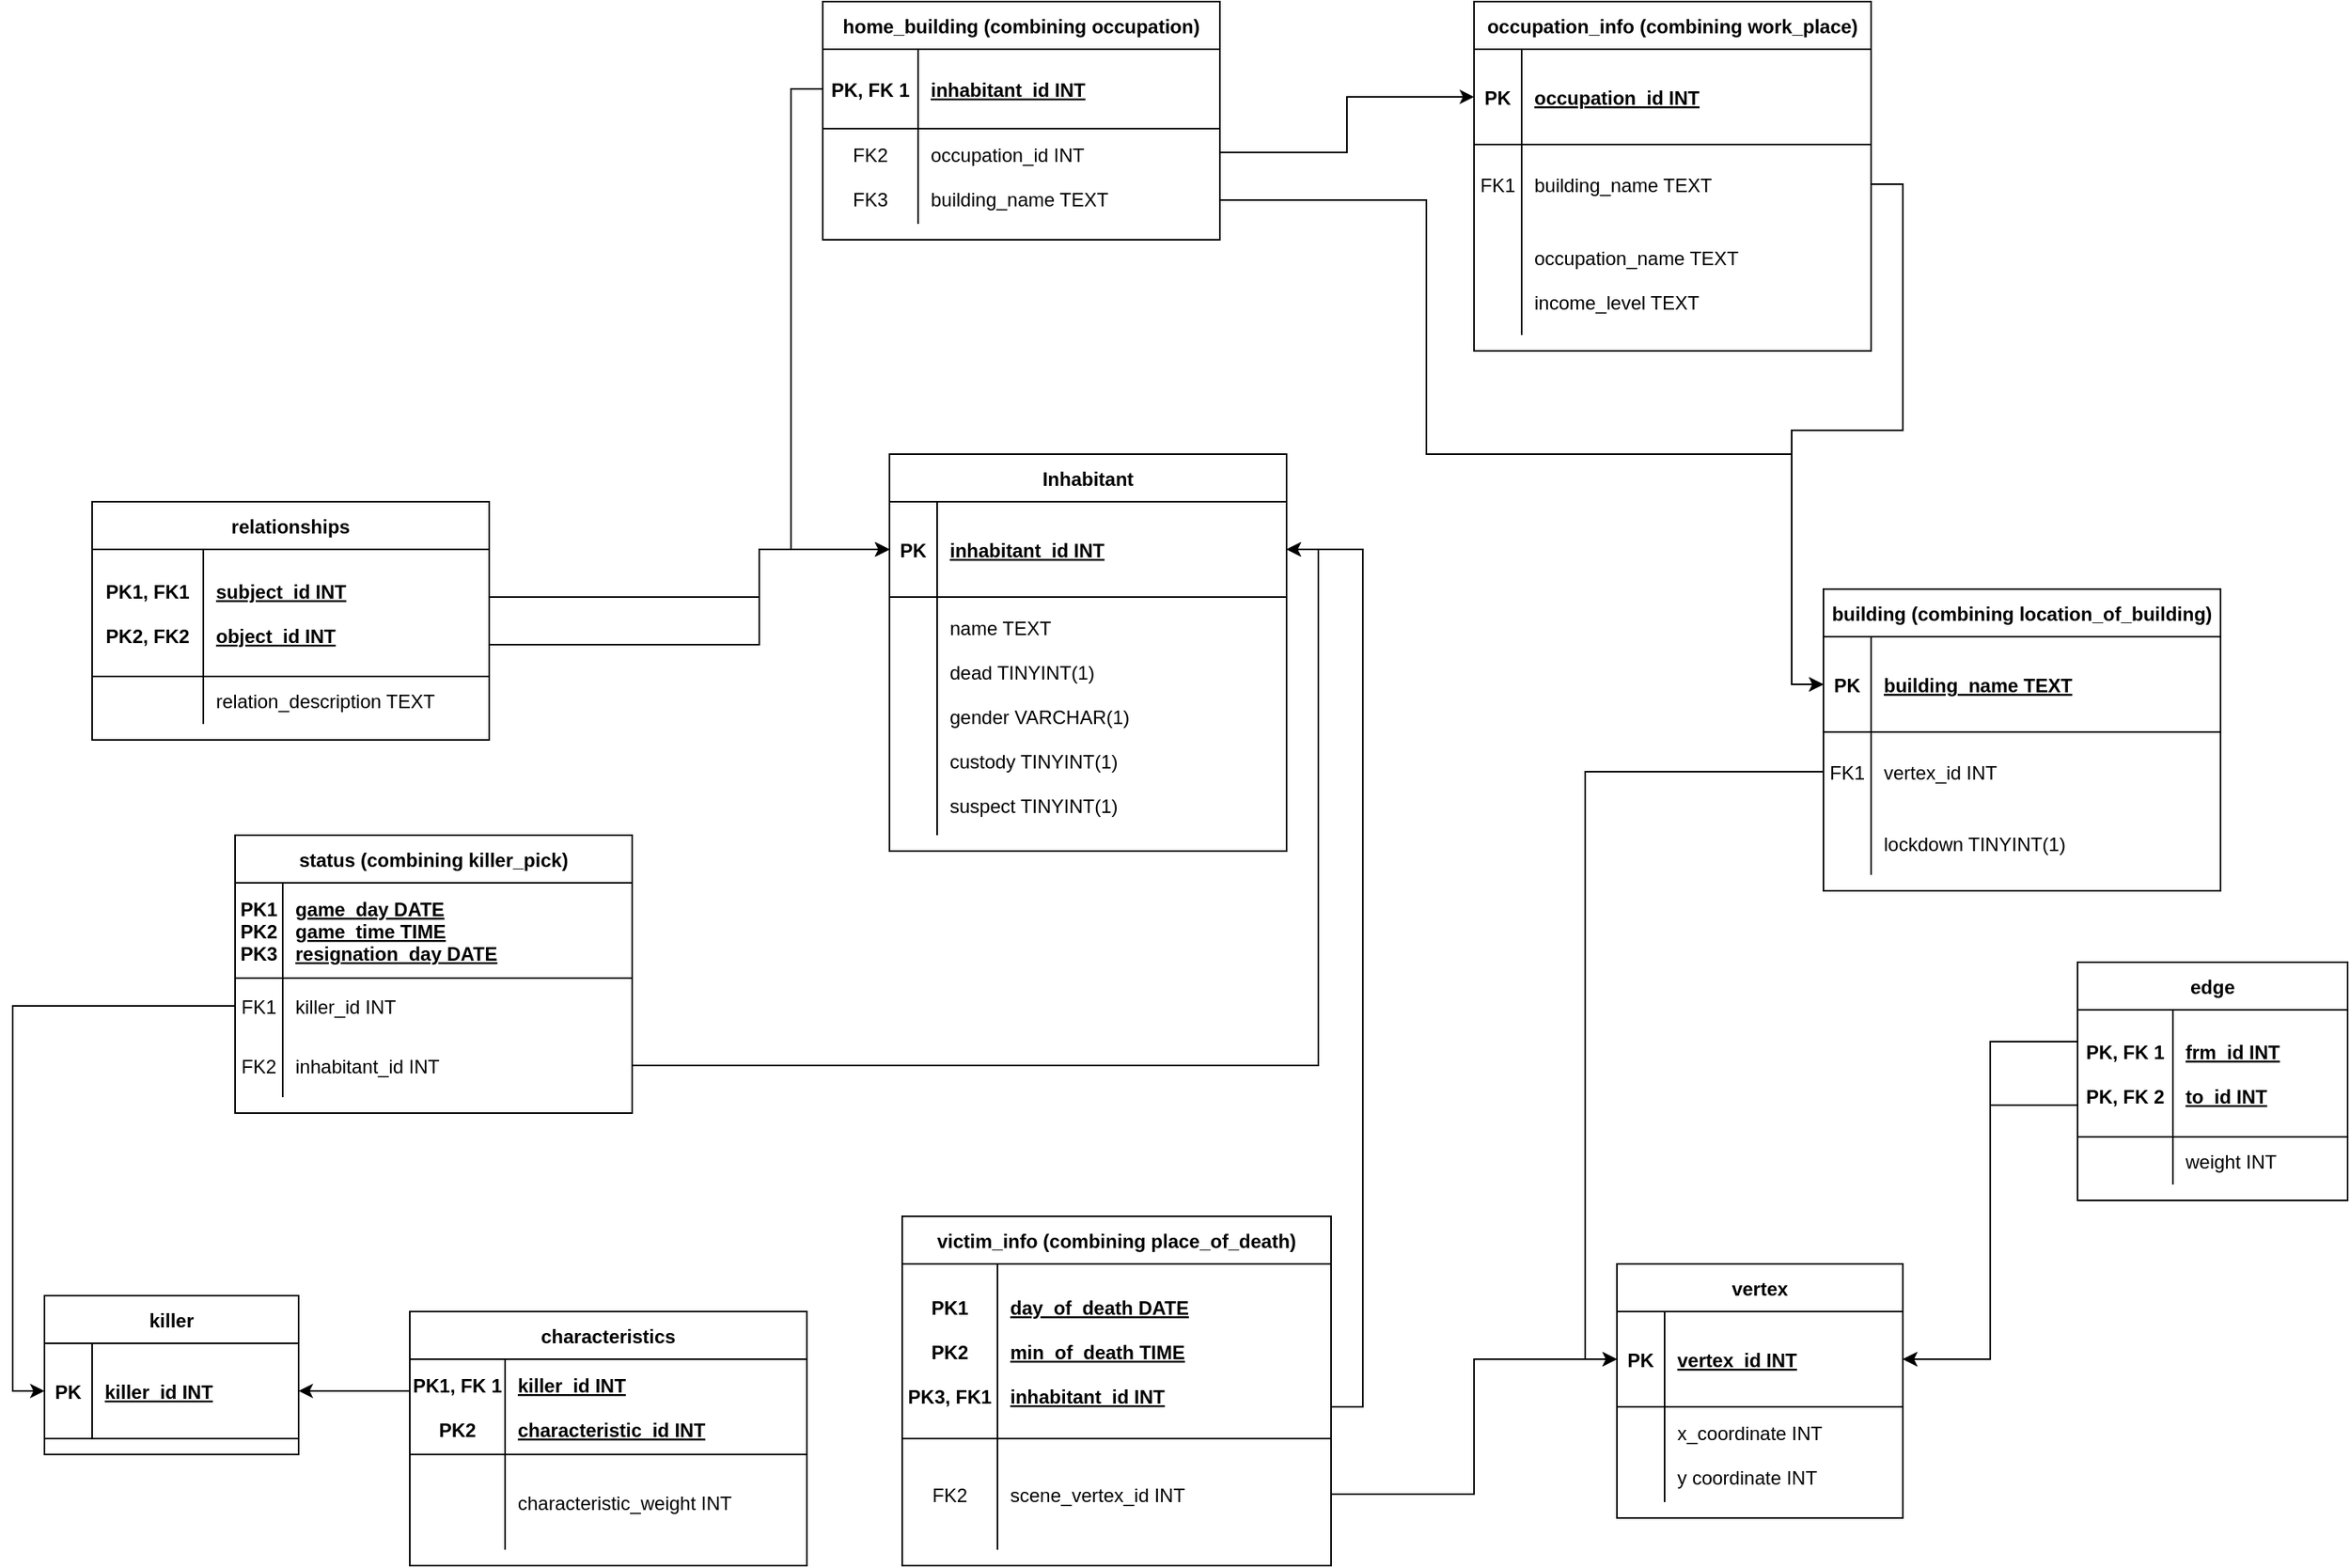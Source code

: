 <mxfile version="22.1.4" type="github">
  <diagram id="R2lEEEUBdFMjLlhIrx00" name="Page-1">
    <mxGraphModel dx="1789" dy="1145" grid="1" gridSize="10" guides="1" tooltips="1" connect="1" arrows="1" fold="1" page="1" pageScale="1" pageWidth="1654" pageHeight="1169" math="0" shadow="0" extFonts="Permanent Marker^https://fonts.googleapis.com/css?family=Permanent+Marker">
      <root>
        <mxCell id="0" />
        <mxCell id="1" parent="0" />
        <mxCell id="hDI65i86iHE2g4BytnGq-3" value="occupation_info (combining work_place)" style="shape=table;startSize=30;container=1;collapsible=1;childLayout=tableLayout;fixedRows=1;rowLines=0;fontStyle=1;align=center;resizeLast=1;" vertex="1" parent="1">
          <mxGeometry x="1070" y="25" width="250" height="220" as="geometry" />
        </mxCell>
        <mxCell id="hDI65i86iHE2g4BytnGq-4" value="" style="shape=partialRectangle;collapsible=0;dropTarget=0;pointerEvents=0;fillColor=none;points=[[0,0.5],[1,0.5]];portConstraint=eastwest;top=0;left=0;right=0;bottom=1;" vertex="1" parent="hDI65i86iHE2g4BytnGq-3">
          <mxGeometry y="30" width="250" height="60" as="geometry" />
        </mxCell>
        <mxCell id="hDI65i86iHE2g4BytnGq-5" value="PK" style="shape=partialRectangle;overflow=hidden;connectable=0;fillColor=none;top=0;left=0;bottom=0;right=0;fontStyle=1;" vertex="1" parent="hDI65i86iHE2g4BytnGq-4">
          <mxGeometry width="30" height="60" as="geometry">
            <mxRectangle width="30" height="60" as="alternateBounds" />
          </mxGeometry>
        </mxCell>
        <mxCell id="hDI65i86iHE2g4BytnGq-6" value="occupation_id INT" style="shape=partialRectangle;overflow=hidden;connectable=0;fillColor=none;top=0;left=0;bottom=0;right=0;align=left;spacingLeft=6;fontStyle=5;" vertex="1" parent="hDI65i86iHE2g4BytnGq-4">
          <mxGeometry x="30" width="220" height="60" as="geometry">
            <mxRectangle width="220" height="60" as="alternateBounds" />
          </mxGeometry>
        </mxCell>
        <mxCell id="hDI65i86iHE2g4BytnGq-183" value="" style="shape=partialRectangle;collapsible=0;dropTarget=0;pointerEvents=0;fillColor=none;points=[[0,0.5],[1,0.5]];portConstraint=eastwest;top=0;left=0;right=0;bottom=0;" vertex="1" parent="hDI65i86iHE2g4BytnGq-3">
          <mxGeometry y="90" width="250" height="50" as="geometry" />
        </mxCell>
        <mxCell id="hDI65i86iHE2g4BytnGq-184" value="FK1" style="shape=partialRectangle;overflow=hidden;connectable=0;fillColor=none;top=0;left=0;bottom=0;right=0;" vertex="1" parent="hDI65i86iHE2g4BytnGq-183">
          <mxGeometry width="30" height="50" as="geometry">
            <mxRectangle width="30" height="50" as="alternateBounds" />
          </mxGeometry>
        </mxCell>
        <mxCell id="hDI65i86iHE2g4BytnGq-185" value="building_name TEXT" style="shape=partialRectangle;overflow=hidden;connectable=0;fillColor=none;top=0;left=0;bottom=0;right=0;align=left;spacingLeft=6;" vertex="1" parent="hDI65i86iHE2g4BytnGq-183">
          <mxGeometry x="30" width="220" height="50" as="geometry">
            <mxRectangle width="220" height="50" as="alternateBounds" />
          </mxGeometry>
        </mxCell>
        <mxCell id="hDI65i86iHE2g4BytnGq-10" value="" style="shape=partialRectangle;collapsible=0;dropTarget=0;pointerEvents=0;fillColor=none;points=[[0,0.5],[1,0.5]];portConstraint=eastwest;top=0;left=0;right=0;bottom=0;" vertex="1" parent="hDI65i86iHE2g4BytnGq-3">
          <mxGeometry y="140" width="250" height="70" as="geometry" />
        </mxCell>
        <mxCell id="hDI65i86iHE2g4BytnGq-11" value="" style="shape=partialRectangle;overflow=hidden;connectable=0;fillColor=none;top=0;left=0;bottom=0;right=0;" vertex="1" parent="hDI65i86iHE2g4BytnGq-10">
          <mxGeometry width="30" height="70" as="geometry">
            <mxRectangle width="30" height="70" as="alternateBounds" />
          </mxGeometry>
        </mxCell>
        <mxCell id="hDI65i86iHE2g4BytnGq-12" value="occupation_name TEXT&#xa;&#xa;income_level TEXT" style="shape=partialRectangle;overflow=hidden;connectable=0;fillColor=none;top=0;left=0;bottom=0;right=0;align=left;spacingLeft=6;" vertex="1" parent="hDI65i86iHE2g4BytnGq-10">
          <mxGeometry x="30" width="220" height="70" as="geometry">
            <mxRectangle width="220" height="70" as="alternateBounds" />
          </mxGeometry>
        </mxCell>
        <mxCell id="hDI65i86iHE2g4BytnGq-13" value="building (combining location_of_building)" style="shape=table;startSize=30;container=1;collapsible=1;childLayout=tableLayout;fixedRows=1;rowLines=0;fontStyle=1;align=center;resizeLast=1;" vertex="1" parent="1">
          <mxGeometry x="1290" y="395" width="250" height="190" as="geometry" />
        </mxCell>
        <mxCell id="hDI65i86iHE2g4BytnGq-14" value="" style="shape=partialRectangle;collapsible=0;dropTarget=0;pointerEvents=0;fillColor=none;points=[[0,0.5],[1,0.5]];portConstraint=eastwest;top=0;left=0;right=0;bottom=1;" vertex="1" parent="hDI65i86iHE2g4BytnGq-13">
          <mxGeometry y="30" width="250" height="60" as="geometry" />
        </mxCell>
        <mxCell id="hDI65i86iHE2g4BytnGq-15" value="PK" style="shape=partialRectangle;overflow=hidden;connectable=0;fillColor=none;top=0;left=0;bottom=0;right=0;fontStyle=1;" vertex="1" parent="hDI65i86iHE2g4BytnGq-14">
          <mxGeometry width="30" height="60" as="geometry">
            <mxRectangle width="30" height="60" as="alternateBounds" />
          </mxGeometry>
        </mxCell>
        <mxCell id="hDI65i86iHE2g4BytnGq-16" value="building_name TEXT" style="shape=partialRectangle;overflow=hidden;connectable=0;fillColor=none;top=0;left=0;bottom=0;right=0;align=left;spacingLeft=6;fontStyle=5;" vertex="1" parent="hDI65i86iHE2g4BytnGq-14">
          <mxGeometry x="30" width="220" height="60" as="geometry">
            <mxRectangle width="220" height="60" as="alternateBounds" />
          </mxGeometry>
        </mxCell>
        <mxCell id="hDI65i86iHE2g4BytnGq-17" value="" style="shape=partialRectangle;collapsible=0;dropTarget=0;pointerEvents=0;fillColor=none;points=[[0,0.5],[1,0.5]];portConstraint=eastwest;top=0;left=0;right=0;bottom=0;" vertex="1" parent="hDI65i86iHE2g4BytnGq-13">
          <mxGeometry y="90" width="250" height="50" as="geometry" />
        </mxCell>
        <mxCell id="hDI65i86iHE2g4BytnGq-18" value="FK1" style="shape=partialRectangle;overflow=hidden;connectable=0;fillColor=none;top=0;left=0;bottom=0;right=0;" vertex="1" parent="hDI65i86iHE2g4BytnGq-17">
          <mxGeometry width="30" height="50" as="geometry">
            <mxRectangle width="30" height="50" as="alternateBounds" />
          </mxGeometry>
        </mxCell>
        <mxCell id="hDI65i86iHE2g4BytnGq-19" value="vertex_id INT" style="shape=partialRectangle;overflow=hidden;connectable=0;fillColor=none;top=0;left=0;bottom=0;right=0;align=left;spacingLeft=6;" vertex="1" parent="hDI65i86iHE2g4BytnGq-17">
          <mxGeometry x="30" width="220" height="50" as="geometry">
            <mxRectangle width="220" height="50" as="alternateBounds" />
          </mxGeometry>
        </mxCell>
        <mxCell id="hDI65i86iHE2g4BytnGq-20" value="" style="shape=partialRectangle;collapsible=0;dropTarget=0;pointerEvents=0;fillColor=none;points=[[0,0.5],[1,0.5]];portConstraint=eastwest;top=0;left=0;right=0;bottom=0;" vertex="1" parent="hDI65i86iHE2g4BytnGq-13">
          <mxGeometry y="140" width="250" height="40" as="geometry" />
        </mxCell>
        <mxCell id="hDI65i86iHE2g4BytnGq-21" value="" style="shape=partialRectangle;overflow=hidden;connectable=0;fillColor=none;top=0;left=0;bottom=0;right=0;" vertex="1" parent="hDI65i86iHE2g4BytnGq-20">
          <mxGeometry width="30" height="40" as="geometry">
            <mxRectangle width="30" height="40" as="alternateBounds" />
          </mxGeometry>
        </mxCell>
        <mxCell id="hDI65i86iHE2g4BytnGq-22" value="lockdown TINYINT(1)" style="shape=partialRectangle;overflow=hidden;connectable=0;fillColor=none;top=0;left=0;bottom=0;right=0;align=left;spacingLeft=6;" vertex="1" parent="hDI65i86iHE2g4BytnGq-20">
          <mxGeometry x="30" width="220" height="40" as="geometry">
            <mxRectangle width="220" height="40" as="alternateBounds" />
          </mxGeometry>
        </mxCell>
        <mxCell id="hDI65i86iHE2g4BytnGq-23" value="vertex" style="shape=table;startSize=30;container=1;collapsible=1;childLayout=tableLayout;fixedRows=1;rowLines=0;fontStyle=1;align=center;resizeLast=1;" vertex="1" parent="1">
          <mxGeometry x="1160" y="820" width="180" height="160" as="geometry" />
        </mxCell>
        <mxCell id="hDI65i86iHE2g4BytnGq-24" value="" style="shape=partialRectangle;collapsible=0;dropTarget=0;pointerEvents=0;fillColor=none;points=[[0,0.5],[1,0.5]];portConstraint=eastwest;top=0;left=0;right=0;bottom=1;" vertex="1" parent="hDI65i86iHE2g4BytnGq-23">
          <mxGeometry y="30" width="180" height="60" as="geometry" />
        </mxCell>
        <mxCell id="hDI65i86iHE2g4BytnGq-25" value="PK" style="shape=partialRectangle;overflow=hidden;connectable=0;fillColor=none;top=0;left=0;bottom=0;right=0;fontStyle=1;" vertex="1" parent="hDI65i86iHE2g4BytnGq-24">
          <mxGeometry width="30" height="60" as="geometry">
            <mxRectangle width="30" height="60" as="alternateBounds" />
          </mxGeometry>
        </mxCell>
        <mxCell id="hDI65i86iHE2g4BytnGq-26" value="vertex_id INT" style="shape=partialRectangle;overflow=hidden;connectable=0;fillColor=none;top=0;left=0;bottom=0;right=0;align=left;spacingLeft=6;fontStyle=5;" vertex="1" parent="hDI65i86iHE2g4BytnGq-24">
          <mxGeometry x="30" width="150" height="60" as="geometry">
            <mxRectangle width="150" height="60" as="alternateBounds" />
          </mxGeometry>
        </mxCell>
        <mxCell id="hDI65i86iHE2g4BytnGq-30" value="" style="shape=partialRectangle;collapsible=0;dropTarget=0;pointerEvents=0;fillColor=none;points=[[0,0.5],[1,0.5]];portConstraint=eastwest;top=0;left=0;right=0;bottom=0;" vertex="1" parent="hDI65i86iHE2g4BytnGq-23">
          <mxGeometry y="90" width="180" height="60" as="geometry" />
        </mxCell>
        <mxCell id="hDI65i86iHE2g4BytnGq-31" value="" style="shape=partialRectangle;overflow=hidden;connectable=0;fillColor=none;top=0;left=0;bottom=0;right=0;" vertex="1" parent="hDI65i86iHE2g4BytnGq-30">
          <mxGeometry width="30" height="60" as="geometry">
            <mxRectangle width="30" height="60" as="alternateBounds" />
          </mxGeometry>
        </mxCell>
        <mxCell id="hDI65i86iHE2g4BytnGq-32" value="x_coordinate INT&#xa;&#xa;y coordinate INT" style="shape=partialRectangle;overflow=hidden;connectable=0;fillColor=none;top=0;left=0;bottom=0;right=0;align=left;spacingLeft=6;" vertex="1" parent="hDI65i86iHE2g4BytnGq-30">
          <mxGeometry x="30" width="150" height="60" as="geometry">
            <mxRectangle width="150" height="60" as="alternateBounds" />
          </mxGeometry>
        </mxCell>
        <mxCell id="hDI65i86iHE2g4BytnGq-53" value="killer" style="shape=table;startSize=30;container=1;collapsible=1;childLayout=tableLayout;fixedRows=1;rowLines=0;fontStyle=1;align=center;resizeLast=1;" vertex="1" parent="1">
          <mxGeometry x="170" y="840" width="160" height="100" as="geometry" />
        </mxCell>
        <mxCell id="hDI65i86iHE2g4BytnGq-54" value="" style="shape=partialRectangle;collapsible=0;dropTarget=0;pointerEvents=0;fillColor=none;points=[[0,0.5],[1,0.5]];portConstraint=eastwest;top=0;left=0;right=0;bottom=1;" vertex="1" parent="hDI65i86iHE2g4BytnGq-53">
          <mxGeometry y="30" width="160" height="60" as="geometry" />
        </mxCell>
        <mxCell id="hDI65i86iHE2g4BytnGq-55" value="PK" style="shape=partialRectangle;overflow=hidden;connectable=0;fillColor=none;top=0;left=0;bottom=0;right=0;fontStyle=1;" vertex="1" parent="hDI65i86iHE2g4BytnGq-54">
          <mxGeometry width="30" height="60" as="geometry">
            <mxRectangle width="30" height="60" as="alternateBounds" />
          </mxGeometry>
        </mxCell>
        <mxCell id="hDI65i86iHE2g4BytnGq-56" value="killer_id INT" style="shape=partialRectangle;overflow=hidden;connectable=0;fillColor=none;top=0;left=0;bottom=0;right=0;align=left;spacingLeft=6;fontStyle=5;" vertex="1" parent="hDI65i86iHE2g4BytnGq-54">
          <mxGeometry x="30" width="130" height="60" as="geometry">
            <mxRectangle width="130" height="60" as="alternateBounds" />
          </mxGeometry>
        </mxCell>
        <mxCell id="hDI65i86iHE2g4BytnGq-63" value="victim_info (combining place_of_death)" style="shape=table;startSize=30;container=1;collapsible=1;childLayout=tableLayout;fixedRows=1;rowLines=0;fontStyle=1;align=center;resizeLast=1;" vertex="1" parent="1">
          <mxGeometry x="710" y="790" width="270" height="220" as="geometry" />
        </mxCell>
        <mxCell id="hDI65i86iHE2g4BytnGq-64" value="" style="shape=partialRectangle;collapsible=0;dropTarget=0;pointerEvents=0;fillColor=none;points=[[0,0.5],[1,0.5]];portConstraint=eastwest;top=0;left=0;right=0;bottom=1;" vertex="1" parent="hDI65i86iHE2g4BytnGq-63">
          <mxGeometry y="30" width="270" height="110" as="geometry" />
        </mxCell>
        <mxCell id="hDI65i86iHE2g4BytnGq-65" value="PK1&#xa;&#xa;PK2&#xa;&#xa;PK3, FK1" style="shape=partialRectangle;overflow=hidden;connectable=0;fillColor=none;top=0;left=0;bottom=0;right=0;fontStyle=1;" vertex="1" parent="hDI65i86iHE2g4BytnGq-64">
          <mxGeometry width="60" height="110" as="geometry">
            <mxRectangle width="60" height="110" as="alternateBounds" />
          </mxGeometry>
        </mxCell>
        <mxCell id="hDI65i86iHE2g4BytnGq-66" value="day_of_death DATE&#xa;&#xa;min_of_death TIME&#xa;&#xa;inhabitant_id INT" style="shape=partialRectangle;overflow=hidden;connectable=0;fillColor=none;top=0;left=0;bottom=0;right=0;align=left;spacingLeft=6;fontStyle=5;" vertex="1" parent="hDI65i86iHE2g4BytnGq-64">
          <mxGeometry x="60" width="210" height="110" as="geometry">
            <mxRectangle width="210" height="110" as="alternateBounds" />
          </mxGeometry>
        </mxCell>
        <mxCell id="hDI65i86iHE2g4BytnGq-67" value="" style="shape=partialRectangle;collapsible=0;dropTarget=0;pointerEvents=0;fillColor=none;points=[[0,0.5],[1,0.5]];portConstraint=eastwest;top=0;left=0;right=0;bottom=0;" vertex="1" parent="hDI65i86iHE2g4BytnGq-63">
          <mxGeometry y="140" width="270" height="70" as="geometry" />
        </mxCell>
        <mxCell id="hDI65i86iHE2g4BytnGq-68" value="FK2" style="shape=partialRectangle;overflow=hidden;connectable=0;fillColor=none;top=0;left=0;bottom=0;right=0;" vertex="1" parent="hDI65i86iHE2g4BytnGq-67">
          <mxGeometry width="60" height="70" as="geometry">
            <mxRectangle width="60" height="70" as="alternateBounds" />
          </mxGeometry>
        </mxCell>
        <mxCell id="hDI65i86iHE2g4BytnGq-69" value="scene_vertex_id INT" style="shape=partialRectangle;overflow=hidden;connectable=0;fillColor=none;top=0;left=0;bottom=0;right=0;align=left;spacingLeft=6;" vertex="1" parent="hDI65i86iHE2g4BytnGq-67">
          <mxGeometry x="60" width="210" height="70" as="geometry">
            <mxRectangle width="210" height="70" as="alternateBounds" />
          </mxGeometry>
        </mxCell>
        <mxCell id="hDI65i86iHE2g4BytnGq-103" value="edge" style="shape=table;startSize=30;container=1;collapsible=1;childLayout=tableLayout;fixedRows=1;rowLines=0;fontStyle=1;align=center;resizeLast=1;" vertex="1" parent="1">
          <mxGeometry x="1450" y="630" width="170" height="150" as="geometry" />
        </mxCell>
        <mxCell id="hDI65i86iHE2g4BytnGq-104" value="" style="shape=partialRectangle;collapsible=0;dropTarget=0;pointerEvents=0;fillColor=none;points=[[0,0.5],[1,0.5]];portConstraint=eastwest;top=0;left=0;right=0;bottom=1;" vertex="1" parent="hDI65i86iHE2g4BytnGq-103">
          <mxGeometry y="30" width="170" height="80" as="geometry" />
        </mxCell>
        <mxCell id="hDI65i86iHE2g4BytnGq-105" value="PK, FK 1&#xa;&#xa;PK, FK 2" style="shape=partialRectangle;overflow=hidden;connectable=0;fillColor=none;top=0;left=0;bottom=0;right=0;fontStyle=1;" vertex="1" parent="hDI65i86iHE2g4BytnGq-104">
          <mxGeometry width="60" height="80" as="geometry">
            <mxRectangle width="60" height="80" as="alternateBounds" />
          </mxGeometry>
        </mxCell>
        <mxCell id="hDI65i86iHE2g4BytnGq-106" value="frm_id INT&#xa;&#xa;to_id INT" style="shape=partialRectangle;overflow=hidden;connectable=0;fillColor=none;top=0;left=0;bottom=0;right=0;align=left;spacingLeft=6;fontStyle=5;" vertex="1" parent="hDI65i86iHE2g4BytnGq-104">
          <mxGeometry x="60" width="110" height="80" as="geometry">
            <mxRectangle width="110" height="80" as="alternateBounds" />
          </mxGeometry>
        </mxCell>
        <mxCell id="hDI65i86iHE2g4BytnGq-110" value="" style="shape=partialRectangle;collapsible=0;dropTarget=0;pointerEvents=0;fillColor=none;points=[[0,0.5],[1,0.5]];portConstraint=eastwest;top=0;left=0;right=0;bottom=0;" vertex="1" parent="hDI65i86iHE2g4BytnGq-103">
          <mxGeometry y="110" width="170" height="30" as="geometry" />
        </mxCell>
        <mxCell id="hDI65i86iHE2g4BytnGq-111" value="" style="shape=partialRectangle;overflow=hidden;connectable=0;fillColor=none;top=0;left=0;bottom=0;right=0;" vertex="1" parent="hDI65i86iHE2g4BytnGq-110">
          <mxGeometry width="60" height="30" as="geometry">
            <mxRectangle width="60" height="30" as="alternateBounds" />
          </mxGeometry>
        </mxCell>
        <mxCell id="hDI65i86iHE2g4BytnGq-112" value="weight INT" style="shape=partialRectangle;overflow=hidden;connectable=0;fillColor=none;top=0;left=0;bottom=0;right=0;align=left;spacingLeft=6;" vertex="1" parent="hDI65i86iHE2g4BytnGq-110">
          <mxGeometry x="60" width="110" height="30" as="geometry">
            <mxRectangle width="110" height="30" as="alternateBounds" />
          </mxGeometry>
        </mxCell>
        <mxCell id="hDI65i86iHE2g4BytnGq-124" value="relationships" style="shape=table;startSize=30;container=1;collapsible=1;childLayout=tableLayout;fixedRows=1;rowLines=0;fontStyle=1;align=center;resizeLast=1;" vertex="1" parent="1">
          <mxGeometry x="200" y="340" width="250" height="150" as="geometry" />
        </mxCell>
        <mxCell id="hDI65i86iHE2g4BytnGq-125" value="" style="shape=partialRectangle;collapsible=0;dropTarget=0;pointerEvents=0;fillColor=none;points=[[0,0.5],[1,0.5]];portConstraint=eastwest;top=0;left=0;right=0;bottom=1;" vertex="1" parent="hDI65i86iHE2g4BytnGq-124">
          <mxGeometry y="30" width="250" height="80" as="geometry" />
        </mxCell>
        <mxCell id="hDI65i86iHE2g4BytnGq-126" value="PK1, FK1&#xa;&#xa;PK2, FK2" style="shape=partialRectangle;overflow=hidden;connectable=0;fillColor=none;top=0;left=0;bottom=0;right=0;fontStyle=1;" vertex="1" parent="hDI65i86iHE2g4BytnGq-125">
          <mxGeometry width="70.0" height="80" as="geometry">
            <mxRectangle width="70.0" height="80" as="alternateBounds" />
          </mxGeometry>
        </mxCell>
        <mxCell id="hDI65i86iHE2g4BytnGq-127" value="subject_id INT&#xa;&#xa;object_id INT" style="shape=partialRectangle;overflow=hidden;connectable=0;fillColor=none;top=0;left=0;bottom=0;right=0;align=left;spacingLeft=6;fontStyle=5;" vertex="1" parent="hDI65i86iHE2g4BytnGq-125">
          <mxGeometry x="70.0" width="180.0" height="80" as="geometry">
            <mxRectangle width="180.0" height="80" as="alternateBounds" />
          </mxGeometry>
        </mxCell>
        <mxCell id="hDI65i86iHE2g4BytnGq-131" value="" style="shape=partialRectangle;collapsible=0;dropTarget=0;pointerEvents=0;fillColor=none;points=[[0,0.5],[1,0.5]];portConstraint=eastwest;top=0;left=0;right=0;bottom=0;" vertex="1" parent="hDI65i86iHE2g4BytnGq-124">
          <mxGeometry y="110" width="250" height="30" as="geometry" />
        </mxCell>
        <mxCell id="hDI65i86iHE2g4BytnGq-132" value="" style="shape=partialRectangle;overflow=hidden;connectable=0;fillColor=none;top=0;left=0;bottom=0;right=0;" vertex="1" parent="hDI65i86iHE2g4BytnGq-131">
          <mxGeometry width="70.0" height="30" as="geometry">
            <mxRectangle width="70.0" height="30" as="alternateBounds" />
          </mxGeometry>
        </mxCell>
        <mxCell id="hDI65i86iHE2g4BytnGq-133" value="relation_description TEXT" style="shape=partialRectangle;overflow=hidden;connectable=0;fillColor=none;top=0;left=0;bottom=0;right=0;align=left;spacingLeft=6;" vertex="1" parent="hDI65i86iHE2g4BytnGq-131">
          <mxGeometry x="70.0" width="180.0" height="30" as="geometry">
            <mxRectangle width="180.0" height="30" as="alternateBounds" />
          </mxGeometry>
        </mxCell>
        <mxCell id="hDI65i86iHE2g4BytnGq-134" value="home_building (combining occupation)" style="shape=table;startSize=30;container=1;collapsible=1;childLayout=tableLayout;fixedRows=1;rowLines=0;fontStyle=1;align=center;resizeLast=1;" vertex="1" parent="1">
          <mxGeometry x="660" y="25" width="250" height="150.0" as="geometry" />
        </mxCell>
        <mxCell id="hDI65i86iHE2g4BytnGq-135" value="" style="shape=partialRectangle;collapsible=0;dropTarget=0;pointerEvents=0;fillColor=none;points=[[0,0.5],[1,0.5]];portConstraint=eastwest;top=0;left=0;right=0;bottom=1;" vertex="1" parent="hDI65i86iHE2g4BytnGq-134">
          <mxGeometry y="30" width="250" height="50" as="geometry" />
        </mxCell>
        <mxCell id="hDI65i86iHE2g4BytnGq-136" value="PK, FK 1" style="shape=partialRectangle;overflow=hidden;connectable=0;fillColor=none;top=0;left=0;bottom=0;right=0;fontStyle=1;" vertex="1" parent="hDI65i86iHE2g4BytnGq-135">
          <mxGeometry width="60" height="50" as="geometry">
            <mxRectangle width="60" height="50" as="alternateBounds" />
          </mxGeometry>
        </mxCell>
        <mxCell id="hDI65i86iHE2g4BytnGq-137" value="inhabitant_id INT" style="shape=partialRectangle;overflow=hidden;connectable=0;fillColor=none;top=0;left=0;bottom=0;right=0;align=left;spacingLeft=6;fontStyle=5;" vertex="1" parent="hDI65i86iHE2g4BytnGq-135">
          <mxGeometry x="60" width="190" height="50" as="geometry">
            <mxRectangle width="190" height="50" as="alternateBounds" />
          </mxGeometry>
        </mxCell>
        <mxCell id="hDI65i86iHE2g4BytnGq-138" value="" style="shape=partialRectangle;collapsible=0;dropTarget=0;pointerEvents=0;fillColor=none;points=[[0,0.5],[1,0.5]];portConstraint=eastwest;top=0;left=0;right=0;bottom=0;" vertex="1" parent="hDI65i86iHE2g4BytnGq-134">
          <mxGeometry y="80" width="250" height="60" as="geometry" />
        </mxCell>
        <mxCell id="hDI65i86iHE2g4BytnGq-139" value="FK2&#xa;&#xa;FK3" style="shape=partialRectangle;overflow=hidden;connectable=0;fillColor=none;top=0;left=0;bottom=0;right=0;" vertex="1" parent="hDI65i86iHE2g4BytnGq-138">
          <mxGeometry width="60" height="60" as="geometry">
            <mxRectangle width="60" height="60" as="alternateBounds" />
          </mxGeometry>
        </mxCell>
        <mxCell id="hDI65i86iHE2g4BytnGq-140" value="occupation_id INT&#xa;&#xa;building_name TEXT" style="shape=partialRectangle;overflow=hidden;connectable=0;fillColor=none;top=0;left=0;bottom=0;right=0;align=left;spacingLeft=6;" vertex="1" parent="hDI65i86iHE2g4BytnGq-138">
          <mxGeometry x="60" width="190" height="60" as="geometry">
            <mxRectangle width="190" height="60" as="alternateBounds" />
          </mxGeometry>
        </mxCell>
        <mxCell id="hDI65i86iHE2g4BytnGq-154" value="characteristics" style="shape=table;startSize=30;container=1;collapsible=1;childLayout=tableLayout;fixedRows=1;rowLines=0;fontStyle=1;align=center;resizeLast=1;" vertex="1" parent="1">
          <mxGeometry x="400" y="850" width="250" height="160" as="geometry" />
        </mxCell>
        <mxCell id="hDI65i86iHE2g4BytnGq-155" value="" style="shape=partialRectangle;collapsible=0;dropTarget=0;pointerEvents=0;fillColor=none;points=[[0,0.5],[1,0.5]];portConstraint=eastwest;top=0;left=0;right=0;bottom=1;" vertex="1" parent="hDI65i86iHE2g4BytnGq-154">
          <mxGeometry y="30" width="250" height="60" as="geometry" />
        </mxCell>
        <mxCell id="hDI65i86iHE2g4BytnGq-156" value="PK1, FK 1&#xa;&#xa;PK2" style="shape=partialRectangle;overflow=hidden;connectable=0;fillColor=none;top=0;left=0;bottom=0;right=0;fontStyle=1;" vertex="1" parent="hDI65i86iHE2g4BytnGq-155">
          <mxGeometry width="60" height="60" as="geometry">
            <mxRectangle width="60" height="60" as="alternateBounds" />
          </mxGeometry>
        </mxCell>
        <mxCell id="hDI65i86iHE2g4BytnGq-157" value="killer_id INT&#xa;&#xa;characteristic_id INT" style="shape=partialRectangle;overflow=hidden;connectable=0;fillColor=none;top=0;left=0;bottom=0;right=0;align=left;spacingLeft=6;fontStyle=5;" vertex="1" parent="hDI65i86iHE2g4BytnGq-155">
          <mxGeometry x="60" width="190" height="60" as="geometry">
            <mxRectangle width="190" height="60" as="alternateBounds" />
          </mxGeometry>
        </mxCell>
        <mxCell id="hDI65i86iHE2g4BytnGq-161" value="" style="shape=partialRectangle;collapsible=0;dropTarget=0;pointerEvents=0;fillColor=none;points=[[0,0.5],[1,0.5]];portConstraint=eastwest;top=0;left=0;right=0;bottom=0;" vertex="1" parent="hDI65i86iHE2g4BytnGq-154">
          <mxGeometry y="90" width="250" height="60" as="geometry" />
        </mxCell>
        <mxCell id="hDI65i86iHE2g4BytnGq-162" value="" style="shape=partialRectangle;overflow=hidden;connectable=0;fillColor=none;top=0;left=0;bottom=0;right=0;" vertex="1" parent="hDI65i86iHE2g4BytnGq-161">
          <mxGeometry width="60" height="60" as="geometry">
            <mxRectangle width="60" height="60" as="alternateBounds" />
          </mxGeometry>
        </mxCell>
        <mxCell id="hDI65i86iHE2g4BytnGq-163" value="characteristic_weight INT" style="shape=partialRectangle;overflow=hidden;connectable=0;fillColor=none;top=0;left=0;bottom=0;right=0;align=left;spacingLeft=6;" vertex="1" parent="hDI65i86iHE2g4BytnGq-161">
          <mxGeometry x="60" width="190" height="60" as="geometry">
            <mxRectangle width="190" height="60" as="alternateBounds" />
          </mxGeometry>
        </mxCell>
        <mxCell id="hDI65i86iHE2g4BytnGq-167" value="" style="group" vertex="1" connectable="0" parent="1">
          <mxGeometry x="290" y="550" width="250" height="230" as="geometry" />
        </mxCell>
        <mxCell id="hDI65i86iHE2g4BytnGq-33" value="status (combining killer_pick)" style="shape=table;startSize=30;container=1;collapsible=1;childLayout=tableLayout;fixedRows=1;rowLines=0;fontStyle=1;align=center;resizeLast=1;" vertex="1" parent="hDI65i86iHE2g4BytnGq-167">
          <mxGeometry width="250" height="175" as="geometry" />
        </mxCell>
        <mxCell id="hDI65i86iHE2g4BytnGq-34" value="" style="shape=partialRectangle;collapsible=0;dropTarget=0;pointerEvents=0;fillColor=none;points=[[0,0.5],[1,0.5]];portConstraint=eastwest;top=0;left=0;right=0;bottom=1;" vertex="1" parent="hDI65i86iHE2g4BytnGq-33">
          <mxGeometry y="30" width="250" height="60" as="geometry" />
        </mxCell>
        <mxCell id="hDI65i86iHE2g4BytnGq-35" value="PK1&#xa;PK2&#xa;PK3" style="shape=partialRectangle;overflow=hidden;connectable=0;fillColor=none;top=0;left=0;bottom=0;right=0;fontStyle=1;" vertex="1" parent="hDI65i86iHE2g4BytnGq-34">
          <mxGeometry width="30" height="60" as="geometry">
            <mxRectangle width="30" height="60" as="alternateBounds" />
          </mxGeometry>
        </mxCell>
        <mxCell id="hDI65i86iHE2g4BytnGq-36" value="game_day DATE&#xa;game_time TIME&#xa;resignation_day DATE" style="shape=partialRectangle;overflow=hidden;connectable=0;fillColor=none;top=0;left=0;bottom=0;right=0;align=left;spacingLeft=6;fontStyle=5;" vertex="1" parent="hDI65i86iHE2g4BytnGq-34">
          <mxGeometry x="30" width="220" height="60" as="geometry">
            <mxRectangle width="220" height="60" as="alternateBounds" />
          </mxGeometry>
        </mxCell>
        <mxCell id="hDI65i86iHE2g4BytnGq-37" value="" style="shape=partialRectangle;collapsible=0;dropTarget=0;pointerEvents=0;fillColor=none;points=[[0,0.5],[1,0.5]];portConstraint=eastwest;top=0;left=0;right=0;bottom=0;" vertex="1" parent="hDI65i86iHE2g4BytnGq-33">
          <mxGeometry y="90" width="250" height="35" as="geometry" />
        </mxCell>
        <mxCell id="hDI65i86iHE2g4BytnGq-38" value="FK1" style="shape=partialRectangle;overflow=hidden;connectable=0;fillColor=none;top=0;left=0;bottom=0;right=0;" vertex="1" parent="hDI65i86iHE2g4BytnGq-37">
          <mxGeometry width="30" height="35" as="geometry">
            <mxRectangle width="30" height="35" as="alternateBounds" />
          </mxGeometry>
        </mxCell>
        <mxCell id="hDI65i86iHE2g4BytnGq-39" value="killer_id INT" style="shape=partialRectangle;overflow=hidden;connectable=0;fillColor=none;top=0;left=0;bottom=0;right=0;align=left;spacingLeft=6;" vertex="1" parent="hDI65i86iHE2g4BytnGq-37">
          <mxGeometry x="30" width="220" height="35" as="geometry">
            <mxRectangle width="220" height="35" as="alternateBounds" />
          </mxGeometry>
        </mxCell>
        <mxCell id="hDI65i86iHE2g4BytnGq-40" value="" style="shape=partialRectangle;collapsible=0;dropTarget=0;pointerEvents=0;fillColor=none;points=[[0,0.5],[1,0.5]];portConstraint=eastwest;top=0;left=0;right=0;bottom=0;" vertex="1" parent="hDI65i86iHE2g4BytnGq-33">
          <mxGeometry y="125" width="250" height="40" as="geometry" />
        </mxCell>
        <mxCell id="hDI65i86iHE2g4BytnGq-41" value="" style="shape=partialRectangle;overflow=hidden;connectable=0;fillColor=none;top=0;left=0;bottom=0;right=0;" vertex="1" parent="hDI65i86iHE2g4BytnGq-40">
          <mxGeometry width="30" height="40" as="geometry">
            <mxRectangle width="30" height="40" as="alternateBounds" />
          </mxGeometry>
        </mxCell>
        <mxCell id="hDI65i86iHE2g4BytnGq-42" value="" style="shape=partialRectangle;overflow=hidden;connectable=0;fillColor=none;top=0;left=0;bottom=0;right=0;align=left;spacingLeft=6;" vertex="1" parent="hDI65i86iHE2g4BytnGq-40">
          <mxGeometry x="30" width="220" height="40" as="geometry">
            <mxRectangle width="220" height="40" as="alternateBounds" />
          </mxGeometry>
        </mxCell>
        <mxCell id="hDI65i86iHE2g4BytnGq-164" value="" style="shape=partialRectangle;collapsible=0;dropTarget=0;pointerEvents=0;fillColor=none;points=[[0,0.5],[1,0.5]];portConstraint=eastwest;top=0;left=0;right=0;bottom=0;align=left;" vertex="1" parent="hDI65i86iHE2g4BytnGq-167">
          <mxGeometry y="125" width="250" height="40" as="geometry" />
        </mxCell>
        <mxCell id="hDI65i86iHE2g4BytnGq-165" value="FK2" style="shape=partialRectangle;overflow=hidden;connectable=0;fillColor=none;top=0;left=0;bottom=0;right=0;" vertex="1" parent="hDI65i86iHE2g4BytnGq-164">
          <mxGeometry width="30" height="40" as="geometry">
            <mxRectangle width="30" height="70" as="alternateBounds" />
          </mxGeometry>
        </mxCell>
        <mxCell id="hDI65i86iHE2g4BytnGq-166" value="inhabitant_id INT" style="shape=partialRectangle;overflow=hidden;connectable=1;fillColor=none;top=0;left=0;bottom=0;right=0;align=left;spacingLeft=6;movable=1;resizable=1;rotatable=1;deletable=1;editable=1;locked=0;" vertex="1" parent="hDI65i86iHE2g4BytnGq-164">
          <mxGeometry x="30" width="220" height="40" as="geometry">
            <mxRectangle width="220" height="70" as="alternateBounds" />
          </mxGeometry>
        </mxCell>
        <mxCell id="C-vyLk0tnHw3VtMMgP7b-2" value="Inhabitant" style="shape=table;startSize=30;container=1;collapsible=1;childLayout=tableLayout;fixedRows=1;rowLines=0;fontStyle=1;align=center;resizeLast=1;" parent="1" vertex="1">
          <mxGeometry x="702" y="310" width="250" height="250" as="geometry" />
        </mxCell>
        <mxCell id="C-vyLk0tnHw3VtMMgP7b-3" value="" style="shape=partialRectangle;collapsible=0;dropTarget=0;pointerEvents=0;fillColor=none;points=[[0,0.5],[1,0.5]];portConstraint=eastwest;top=0;left=0;right=0;bottom=1;" parent="C-vyLk0tnHw3VtMMgP7b-2" vertex="1">
          <mxGeometry y="30" width="250" height="60" as="geometry" />
        </mxCell>
        <mxCell id="C-vyLk0tnHw3VtMMgP7b-4" value="PK" style="shape=partialRectangle;overflow=hidden;connectable=0;fillColor=none;top=0;left=0;bottom=0;right=0;fontStyle=1;" parent="C-vyLk0tnHw3VtMMgP7b-3" vertex="1">
          <mxGeometry width="30" height="60" as="geometry">
            <mxRectangle width="30" height="60" as="alternateBounds" />
          </mxGeometry>
        </mxCell>
        <mxCell id="C-vyLk0tnHw3VtMMgP7b-5" value="inhabitant_id INT" style="shape=partialRectangle;overflow=hidden;connectable=0;fillColor=none;top=0;left=0;bottom=0;right=0;align=left;spacingLeft=6;fontStyle=5;" parent="C-vyLk0tnHw3VtMMgP7b-3" vertex="1">
          <mxGeometry x="30" width="220" height="60" as="geometry">
            <mxRectangle width="220" height="60" as="alternateBounds" />
          </mxGeometry>
        </mxCell>
        <mxCell id="C-vyLk0tnHw3VtMMgP7b-9" value="" style="shape=partialRectangle;collapsible=0;dropTarget=0;pointerEvents=0;fillColor=none;points=[[0,0.5],[1,0.5]];portConstraint=eastwest;top=0;left=0;right=0;bottom=0;" parent="C-vyLk0tnHw3VtMMgP7b-2" vertex="1">
          <mxGeometry y="90" width="250" height="150" as="geometry" />
        </mxCell>
        <mxCell id="C-vyLk0tnHw3VtMMgP7b-10" value="" style="shape=partialRectangle;overflow=hidden;connectable=0;fillColor=none;top=0;left=0;bottom=0;right=0;" parent="C-vyLk0tnHw3VtMMgP7b-9" vertex="1">
          <mxGeometry width="30" height="150" as="geometry">
            <mxRectangle width="30" height="150" as="alternateBounds" />
          </mxGeometry>
        </mxCell>
        <mxCell id="C-vyLk0tnHw3VtMMgP7b-11" value="name TEXT&#xa;&#xa;dead TINYINT(1)&#xa;&#xa;gender VARCHAR(1)&#xa;&#xa;custody TINYINT(1)&#xa;&#xa;suspect TINYINT(1)" style="shape=partialRectangle;overflow=hidden;connectable=0;fillColor=none;top=0;left=0;bottom=0;right=0;align=left;spacingLeft=6;" parent="C-vyLk0tnHw3VtMMgP7b-9" vertex="1">
          <mxGeometry x="30" width="220" height="150" as="geometry">
            <mxRectangle width="220" height="150" as="alternateBounds" />
          </mxGeometry>
        </mxCell>
        <mxCell id="hDI65i86iHE2g4BytnGq-186" style="edgeStyle=orthogonalEdgeStyle;rounded=0;orthogonalLoop=1;jettySize=auto;html=1;exitX=0;exitY=0.5;exitDx=0;exitDy=0;entryX=0;entryY=0.5;entryDx=0;entryDy=0;" edge="1" parent="1" source="hDI65i86iHE2g4BytnGq-37" target="hDI65i86iHE2g4BytnGq-54">
          <mxGeometry relative="1" as="geometry" />
        </mxCell>
        <mxCell id="hDI65i86iHE2g4BytnGq-187" style="edgeStyle=orthogonalEdgeStyle;rounded=0;orthogonalLoop=1;jettySize=auto;html=1;exitX=1;exitY=0.5;exitDx=0;exitDy=0;entryX=1;entryY=0.5;entryDx=0;entryDy=0;" edge="1" parent="1" source="hDI65i86iHE2g4BytnGq-166" target="C-vyLk0tnHw3VtMMgP7b-3">
          <mxGeometry relative="1" as="geometry" />
        </mxCell>
        <mxCell id="hDI65i86iHE2g4BytnGq-189" style="edgeStyle=orthogonalEdgeStyle;rounded=0;orthogonalLoop=1;jettySize=auto;html=1;exitX=1;exitY=0.5;exitDx=0;exitDy=0;entryX=0;entryY=0.5;entryDx=0;entryDy=0;" edge="1" parent="1" source="hDI65i86iHE2g4BytnGq-183" target="hDI65i86iHE2g4BytnGq-14">
          <mxGeometry relative="1" as="geometry" />
        </mxCell>
        <mxCell id="hDI65i86iHE2g4BytnGq-190" style="edgeStyle=orthogonalEdgeStyle;rounded=0;orthogonalLoop=1;jettySize=auto;html=1;exitX=0;exitY=0.5;exitDx=0;exitDy=0;entryX=0;entryY=0.5;entryDx=0;entryDy=0;" edge="1" parent="1" source="hDI65i86iHE2g4BytnGq-17" target="hDI65i86iHE2g4BytnGq-24">
          <mxGeometry relative="1" as="geometry" />
        </mxCell>
        <mxCell id="hDI65i86iHE2g4BytnGq-191" style="edgeStyle=orthogonalEdgeStyle;rounded=0;orthogonalLoop=1;jettySize=auto;html=1;exitX=1;exitY=0.5;exitDx=0;exitDy=0;entryX=0;entryY=0.5;entryDx=0;entryDy=0;" edge="1" parent="1" source="hDI65i86iHE2g4BytnGq-67" target="hDI65i86iHE2g4BytnGq-24">
          <mxGeometry relative="1" as="geometry" />
        </mxCell>
        <mxCell id="hDI65i86iHE2g4BytnGq-195" style="edgeStyle=orthogonalEdgeStyle;rounded=0;orthogonalLoop=1;jettySize=auto;html=1;exitX=1;exitY=0.5;exitDx=0;exitDy=0;entryX=0;entryY=0.5;entryDx=0;entryDy=0;" edge="1" parent="1" source="hDI65i86iHE2g4BytnGq-125" target="C-vyLk0tnHw3VtMMgP7b-3">
          <mxGeometry relative="1" as="geometry">
            <Array as="points">
              <mxPoint x="540" y="400" />
              <mxPoint x="620" y="400" />
              <mxPoint x="620" y="210" />
            </Array>
          </mxGeometry>
        </mxCell>
        <mxCell id="hDI65i86iHE2g4BytnGq-196" style="edgeStyle=orthogonalEdgeStyle;rounded=0;orthogonalLoop=1;jettySize=auto;html=1;exitX=1;exitY=0.5;exitDx=0;exitDy=0;entryX=0;entryY=0.5;entryDx=0;entryDy=0;" edge="1" parent="1" source="hDI65i86iHE2g4BytnGq-125" target="C-vyLk0tnHw3VtMMgP7b-3">
          <mxGeometry relative="1" as="geometry">
            <Array as="points">
              <mxPoint x="540" y="430" />
              <mxPoint x="620" y="430" />
              <mxPoint x="620" y="210" />
            </Array>
          </mxGeometry>
        </mxCell>
        <mxCell id="hDI65i86iHE2g4BytnGq-197" style="edgeStyle=orthogonalEdgeStyle;rounded=0;orthogonalLoop=1;jettySize=auto;html=1;exitX=0;exitY=0.5;exitDx=0;exitDy=0;entryX=0;entryY=0.5;entryDx=0;entryDy=0;" edge="1" parent="1" source="hDI65i86iHE2g4BytnGq-135" target="C-vyLk0tnHw3VtMMgP7b-3">
          <mxGeometry relative="1" as="geometry" />
        </mxCell>
        <mxCell id="hDI65i86iHE2g4BytnGq-198" style="edgeStyle=orthogonalEdgeStyle;rounded=0;orthogonalLoop=1;jettySize=auto;html=1;exitX=1;exitY=0.5;exitDx=0;exitDy=0;entryX=0;entryY=0.5;entryDx=0;entryDy=0;" edge="1" parent="1" source="hDI65i86iHE2g4BytnGq-138" target="hDI65i86iHE2g4BytnGq-4">
          <mxGeometry relative="1" as="geometry">
            <Array as="points">
              <mxPoint x="910" y="120" />
              <mxPoint x="990" y="120" />
              <mxPoint x="990" y="85" />
            </Array>
          </mxGeometry>
        </mxCell>
        <mxCell id="hDI65i86iHE2g4BytnGq-199" style="edgeStyle=orthogonalEdgeStyle;rounded=0;orthogonalLoop=1;jettySize=auto;html=1;exitX=1;exitY=0.5;exitDx=0;exitDy=0;entryX=0;entryY=0.5;entryDx=0;entryDy=0;" edge="1" parent="1" source="hDI65i86iHE2g4BytnGq-138" target="hDI65i86iHE2g4BytnGq-14">
          <mxGeometry relative="1" as="geometry">
            <Array as="points">
              <mxPoint x="910" y="150" />
              <mxPoint x="1040" y="150" />
              <mxPoint x="1040" y="310" />
              <mxPoint x="1270" y="310" />
              <mxPoint x="1270" y="455" />
            </Array>
          </mxGeometry>
        </mxCell>
        <mxCell id="hDI65i86iHE2g4BytnGq-200" style="edgeStyle=orthogonalEdgeStyle;rounded=0;orthogonalLoop=1;jettySize=auto;html=1;exitX=0;exitY=0.5;exitDx=0;exitDy=0;entryX=1;entryY=0.5;entryDx=0;entryDy=0;" edge="1" parent="1" source="hDI65i86iHE2g4BytnGq-155" target="hDI65i86iHE2g4BytnGq-54">
          <mxGeometry relative="1" as="geometry">
            <Array as="points">
              <mxPoint x="400" y="900" />
            </Array>
          </mxGeometry>
        </mxCell>
        <mxCell id="hDI65i86iHE2g4BytnGq-201" style="edgeStyle=orthogonalEdgeStyle;rounded=0;orthogonalLoop=1;jettySize=auto;html=1;exitX=1;exitY=0.5;exitDx=0;exitDy=0;entryX=1;entryY=0.5;entryDx=0;entryDy=0;" edge="1" parent="1" source="hDI65i86iHE2g4BytnGq-64" target="C-vyLk0tnHw3VtMMgP7b-3">
          <mxGeometry relative="1" as="geometry">
            <Array as="points">
              <mxPoint x="980" y="910" />
              <mxPoint x="1000" y="910" />
              <mxPoint x="1000" y="370" />
            </Array>
          </mxGeometry>
        </mxCell>
        <mxCell id="hDI65i86iHE2g4BytnGq-204" style="edgeStyle=orthogonalEdgeStyle;rounded=0;orthogonalLoop=1;jettySize=auto;html=1;exitX=0;exitY=0.5;exitDx=0;exitDy=0;entryX=1;entryY=0.5;entryDx=0;entryDy=0;" edge="1" parent="1" source="hDI65i86iHE2g4BytnGq-104" target="hDI65i86iHE2g4BytnGq-24">
          <mxGeometry relative="1" as="geometry">
            <Array as="points">
              <mxPoint x="1450" y="680" />
              <mxPoint x="1395" y="680" />
              <mxPoint x="1395" y="880" />
            </Array>
          </mxGeometry>
        </mxCell>
        <mxCell id="hDI65i86iHE2g4BytnGq-205" style="edgeStyle=orthogonalEdgeStyle;rounded=0;orthogonalLoop=1;jettySize=auto;html=1;exitX=0;exitY=0.5;exitDx=0;exitDy=0;entryX=1;entryY=0.5;entryDx=0;entryDy=0;" edge="1" parent="1" source="hDI65i86iHE2g4BytnGq-104" target="hDI65i86iHE2g4BytnGq-24">
          <mxGeometry relative="1" as="geometry">
            <Array as="points">
              <mxPoint x="1450" y="720" />
              <mxPoint x="1395" y="720" />
              <mxPoint x="1395" y="880" />
            </Array>
          </mxGeometry>
        </mxCell>
      </root>
    </mxGraphModel>
  </diagram>
</mxfile>

